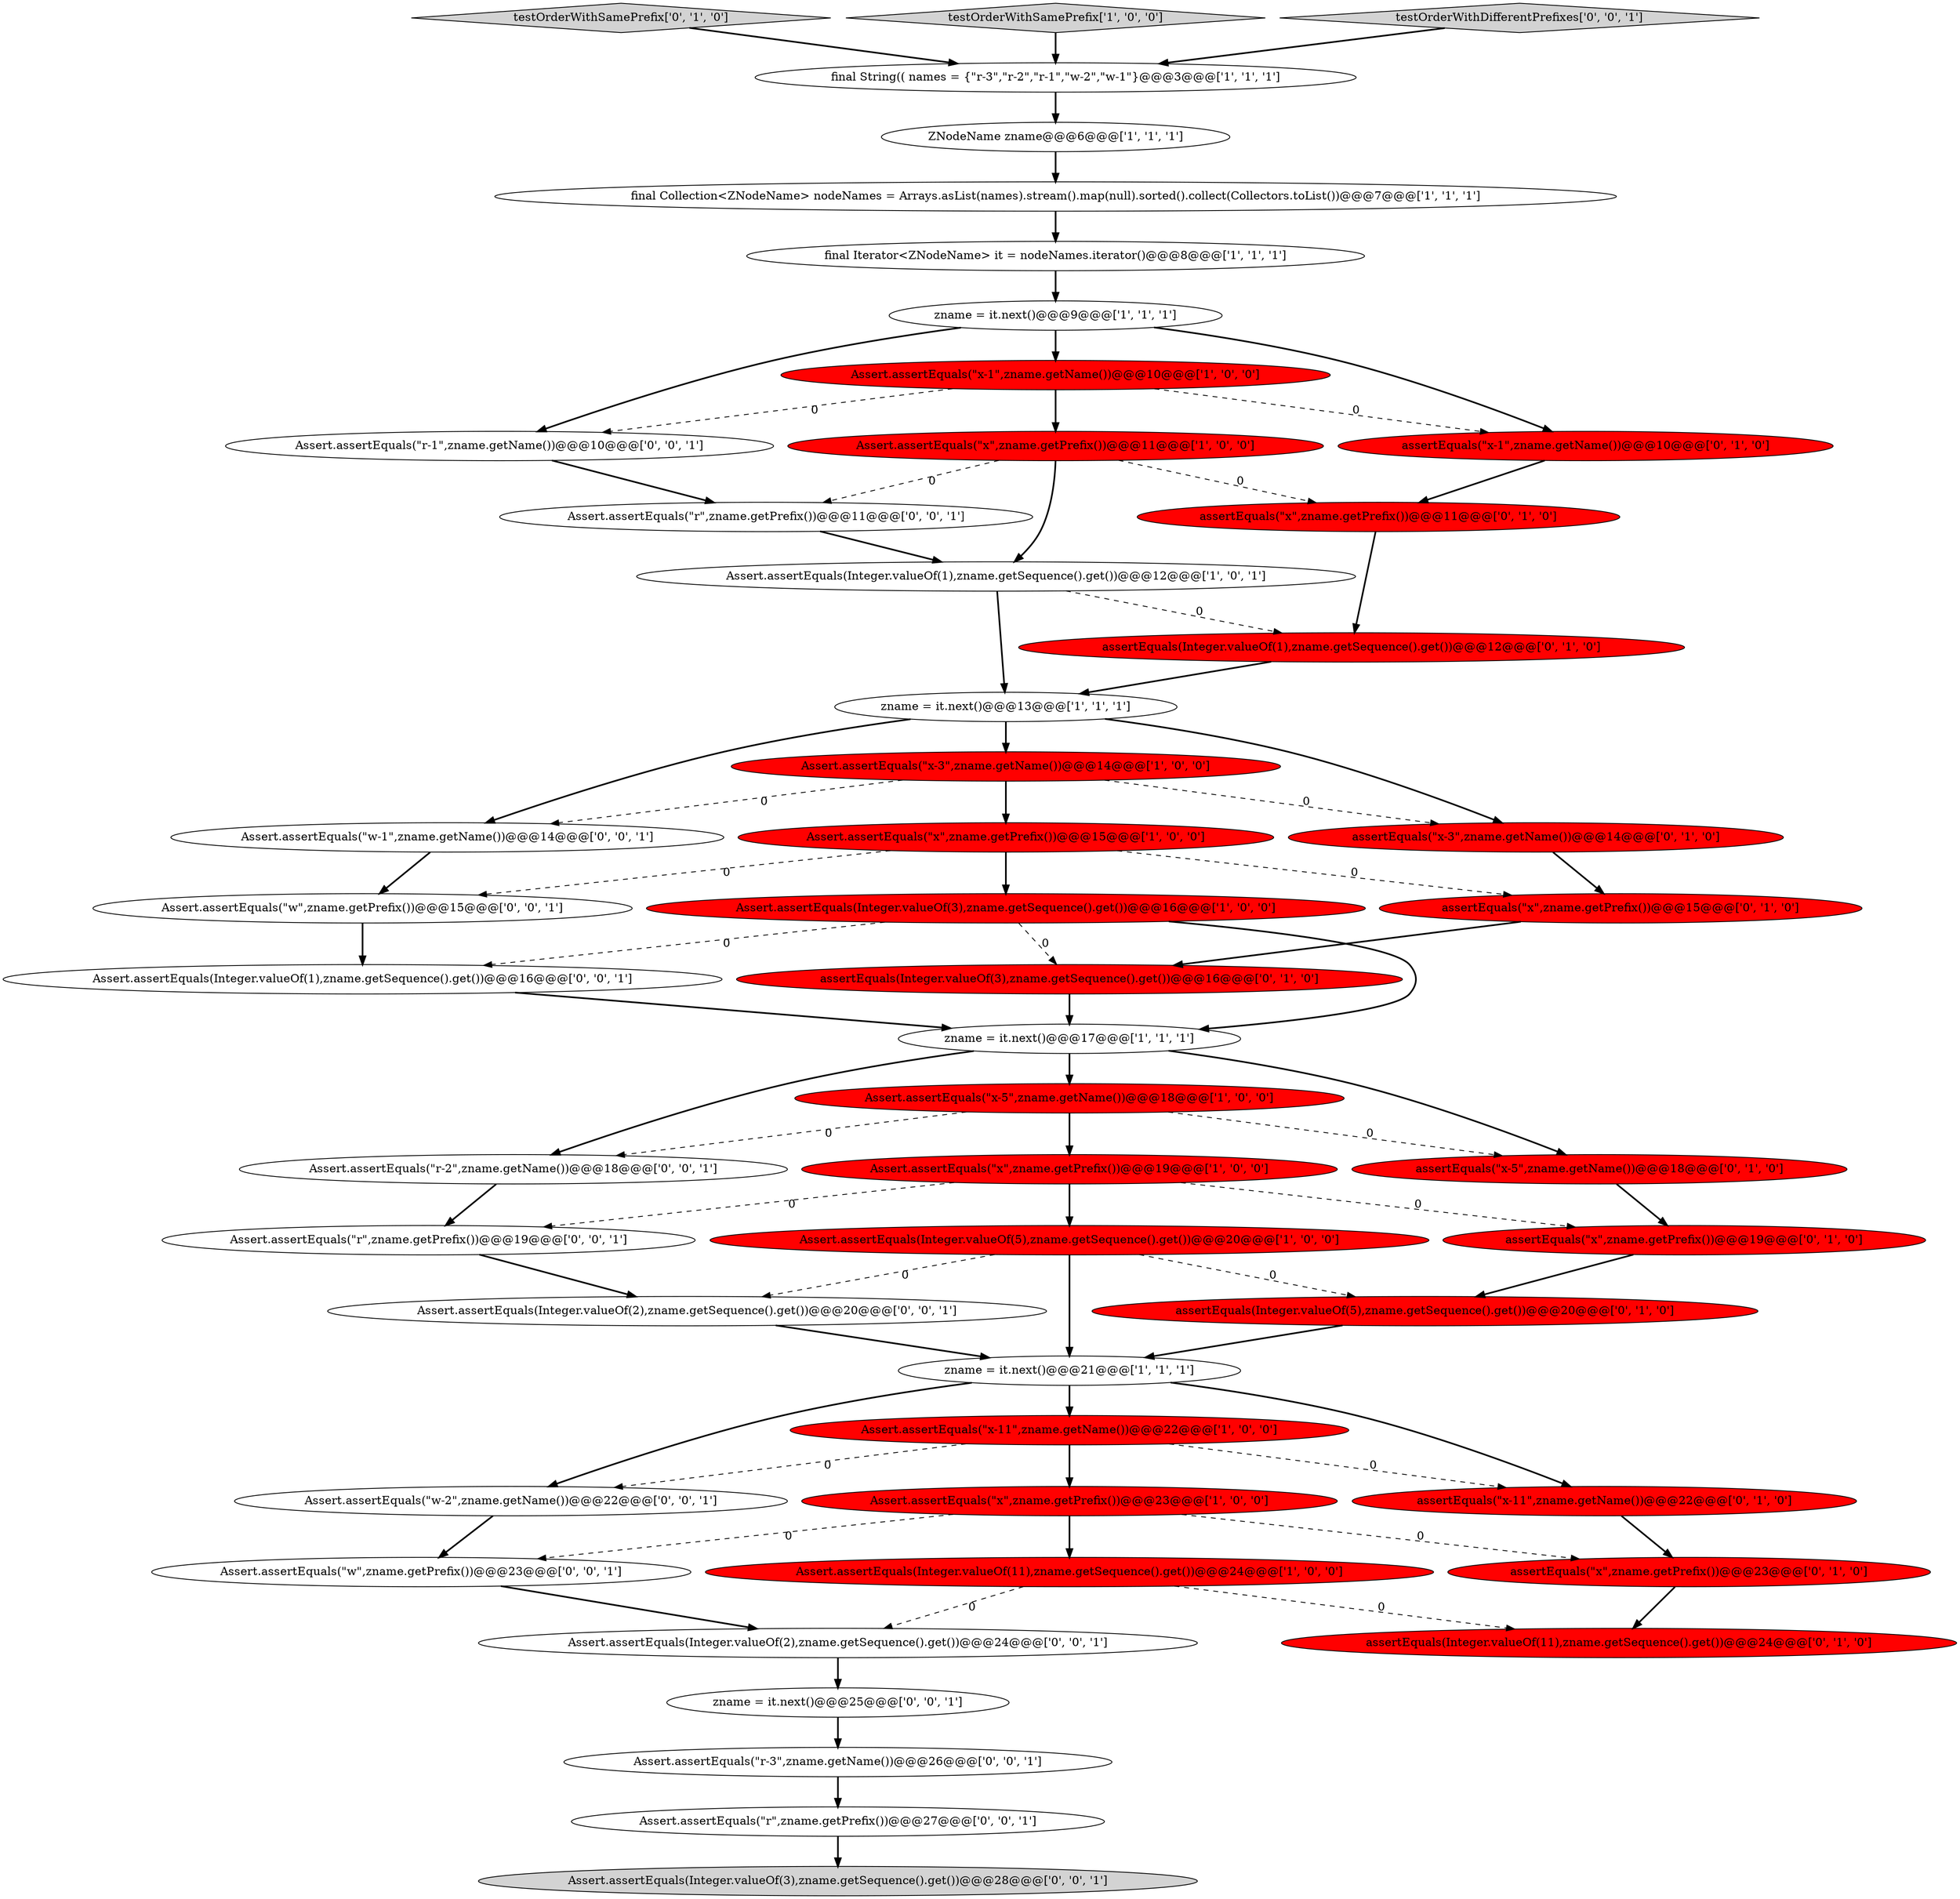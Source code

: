 digraph {
21 [style = filled, label = "assertEquals(Integer.valueOf(3),zname.getSequence().get())@@@16@@@['0', '1', '0']", fillcolor = red, shape = ellipse image = "AAA1AAABBB2BBB"];
5 [style = filled, label = "Assert.assertEquals(\"x-5\",zname.getName())@@@18@@@['1', '0', '0']", fillcolor = red, shape = ellipse image = "AAA1AAABBB1BBB"];
47 [style = filled, label = "Assert.assertEquals(\"w\",zname.getPrefix())@@@15@@@['0', '0', '1']", fillcolor = white, shape = ellipse image = "AAA0AAABBB3BBB"];
11 [style = filled, label = "final Collection<ZNodeName> nodeNames = Arrays.asList(names).stream().map(null).sorted().collect(Collectors.toList())@@@7@@@['1', '1', '1']", fillcolor = white, shape = ellipse image = "AAA0AAABBB1BBB"];
49 [style = filled, label = "Assert.assertEquals(\"w-1\",zname.getName())@@@14@@@['0', '0', '1']", fillcolor = white, shape = ellipse image = "AAA0AAABBB3BBB"];
0 [style = filled, label = "Assert.assertEquals(\"x-11\",zname.getName())@@@22@@@['1', '0', '0']", fillcolor = red, shape = ellipse image = "AAA1AAABBB1BBB"];
26 [style = filled, label = "assertEquals(\"x\",zname.getPrefix())@@@19@@@['0', '1', '0']", fillcolor = red, shape = ellipse image = "AAA1AAABBB2BBB"];
41 [style = filled, label = "Assert.assertEquals(Integer.valueOf(1),zname.getSequence().get())@@@16@@@['0', '0', '1']", fillcolor = white, shape = ellipse image = "AAA0AAABBB3BBB"];
12 [style = filled, label = "Assert.assertEquals(\"x\",zname.getPrefix())@@@19@@@['1', '0', '0']", fillcolor = red, shape = ellipse image = "AAA1AAABBB1BBB"];
29 [style = filled, label = "assertEquals(\"x\",zname.getPrefix())@@@23@@@['0', '1', '0']", fillcolor = red, shape = ellipse image = "AAA1AAABBB2BBB"];
33 [style = filled, label = "assertEquals(\"x-3\",zname.getName())@@@14@@@['0', '1', '0']", fillcolor = red, shape = ellipse image = "AAA1AAABBB2BBB"];
19 [style = filled, label = "zname = it.next()@@@21@@@['1', '1', '1']", fillcolor = white, shape = ellipse image = "AAA0AAABBB1BBB"];
20 [style = filled, label = "Assert.assertEquals(Integer.valueOf(5),zname.getSequence().get())@@@20@@@['1', '0', '0']", fillcolor = red, shape = ellipse image = "AAA1AAABBB1BBB"];
39 [style = filled, label = "Assert.assertEquals(\"r\",zname.getPrefix())@@@19@@@['0', '0', '1']", fillcolor = white, shape = ellipse image = "AAA0AAABBB3BBB"];
28 [style = filled, label = "assertEquals(Integer.valueOf(5),zname.getSequence().get())@@@20@@@['0', '1', '0']", fillcolor = red, shape = ellipse image = "AAA1AAABBB2BBB"];
32 [style = filled, label = "testOrderWithSamePrefix['0', '1', '0']", fillcolor = lightgray, shape = diamond image = "AAA0AAABBB2BBB"];
10 [style = filled, label = "testOrderWithSamePrefix['1', '0', '0']", fillcolor = lightgray, shape = diamond image = "AAA0AAABBB1BBB"];
22 [style = filled, label = "assertEquals(\"x-11\",zname.getName())@@@22@@@['0', '1', '0']", fillcolor = red, shape = ellipse image = "AAA1AAABBB2BBB"];
31 [style = filled, label = "assertEquals(\"x\",zname.getPrefix())@@@11@@@['0', '1', '0']", fillcolor = red, shape = ellipse image = "AAA1AAABBB2BBB"];
6 [style = filled, label = "final String(( names = {\"r-3\",\"r-2\",\"r-1\",\"w-2\",\"w-1\"}@@@3@@@['1', '1', '1']", fillcolor = white, shape = ellipse image = "AAA0AAABBB1BBB"];
3 [style = filled, label = "ZNodeName zname@@@6@@@['1', '1', '1']", fillcolor = white, shape = ellipse image = "AAA0AAABBB1BBB"];
38 [style = filled, label = "Assert.assertEquals(\"w\",zname.getPrefix())@@@23@@@['0', '0', '1']", fillcolor = white, shape = ellipse image = "AAA0AAABBB3BBB"];
35 [style = filled, label = "testOrderWithDifferentPrefixes['0', '0', '1']", fillcolor = lightgray, shape = diamond image = "AAA0AAABBB3BBB"];
16 [style = filled, label = "Assert.assertEquals(\"x\",zname.getPrefix())@@@11@@@['1', '0', '0']", fillcolor = red, shape = ellipse image = "AAA1AAABBB1BBB"];
40 [style = filled, label = "Assert.assertEquals(\"r\",zname.getPrefix())@@@11@@@['0', '0', '1']", fillcolor = white, shape = ellipse image = "AAA0AAABBB3BBB"];
2 [style = filled, label = "zname = it.next()@@@9@@@['1', '1', '1']", fillcolor = white, shape = ellipse image = "AAA0AAABBB1BBB"];
24 [style = filled, label = "assertEquals(Integer.valueOf(1),zname.getSequence().get())@@@12@@@['0', '1', '0']", fillcolor = red, shape = ellipse image = "AAA1AAABBB2BBB"];
27 [style = filled, label = "assertEquals(\"x-1\",zname.getName())@@@10@@@['0', '1', '0']", fillcolor = red, shape = ellipse image = "AAA1AAABBB2BBB"];
25 [style = filled, label = "assertEquals(\"x\",zname.getPrefix())@@@15@@@['0', '1', '0']", fillcolor = red, shape = ellipse image = "AAA1AAABBB2BBB"];
44 [style = filled, label = "Assert.assertEquals(Integer.valueOf(3),zname.getSequence().get())@@@28@@@['0', '0', '1']", fillcolor = lightgray, shape = ellipse image = "AAA0AAABBB3BBB"];
4 [style = filled, label = "Assert.assertEquals(\"x-3\",zname.getName())@@@14@@@['1', '0', '0']", fillcolor = red, shape = ellipse image = "AAA1AAABBB1BBB"];
30 [style = filled, label = "assertEquals(\"x-5\",zname.getName())@@@18@@@['0', '1', '0']", fillcolor = red, shape = ellipse image = "AAA1AAABBB2BBB"];
37 [style = filled, label = "Assert.assertEquals(\"w-2\",zname.getName())@@@22@@@['0', '0', '1']", fillcolor = white, shape = ellipse image = "AAA0AAABBB3BBB"];
48 [style = filled, label = "Assert.assertEquals(Integer.valueOf(2),zname.getSequence().get())@@@20@@@['0', '0', '1']", fillcolor = white, shape = ellipse image = "AAA0AAABBB3BBB"];
45 [style = filled, label = "Assert.assertEquals(\"r-1\",zname.getName())@@@10@@@['0', '0', '1']", fillcolor = white, shape = ellipse image = "AAA0AAABBB3BBB"];
15 [style = filled, label = "zname = it.next()@@@13@@@['1', '1', '1']", fillcolor = white, shape = ellipse image = "AAA0AAABBB1BBB"];
14 [style = filled, label = "final Iterator<ZNodeName> it = nodeNames.iterator()@@@8@@@['1', '1', '1']", fillcolor = white, shape = ellipse image = "AAA0AAABBB1BBB"];
1 [style = filled, label = "Assert.assertEquals(Integer.valueOf(11),zname.getSequence().get())@@@24@@@['1', '0', '0']", fillcolor = red, shape = ellipse image = "AAA1AAABBB1BBB"];
9 [style = filled, label = "Assert.assertEquals(Integer.valueOf(3),zname.getSequence().get())@@@16@@@['1', '0', '0']", fillcolor = red, shape = ellipse image = "AAA1AAABBB1BBB"];
13 [style = filled, label = "Assert.assertEquals(\"x-1\",zname.getName())@@@10@@@['1', '0', '0']", fillcolor = red, shape = ellipse image = "AAA1AAABBB1BBB"];
36 [style = filled, label = "zname = it.next()@@@25@@@['0', '0', '1']", fillcolor = white, shape = ellipse image = "AAA0AAABBB3BBB"];
46 [style = filled, label = "Assert.assertEquals(\"r-3\",zname.getName())@@@26@@@['0', '0', '1']", fillcolor = white, shape = ellipse image = "AAA0AAABBB3BBB"];
23 [style = filled, label = "assertEquals(Integer.valueOf(11),zname.getSequence().get())@@@24@@@['0', '1', '0']", fillcolor = red, shape = ellipse image = "AAA1AAABBB2BBB"];
42 [style = filled, label = "Assert.assertEquals(\"r-2\",zname.getName())@@@18@@@['0', '0', '1']", fillcolor = white, shape = ellipse image = "AAA0AAABBB3BBB"];
43 [style = filled, label = "Assert.assertEquals(Integer.valueOf(2),zname.getSequence().get())@@@24@@@['0', '0', '1']", fillcolor = white, shape = ellipse image = "AAA0AAABBB3BBB"];
17 [style = filled, label = "Assert.assertEquals(Integer.valueOf(1),zname.getSequence().get())@@@12@@@['1', '0', '1']", fillcolor = white, shape = ellipse image = "AAA0AAABBB1BBB"];
8 [style = filled, label = "Assert.assertEquals(\"x\",zname.getPrefix())@@@23@@@['1', '0', '0']", fillcolor = red, shape = ellipse image = "AAA1AAABBB1BBB"];
34 [style = filled, label = "Assert.assertEquals(\"r\",zname.getPrefix())@@@27@@@['0', '0', '1']", fillcolor = white, shape = ellipse image = "AAA0AAABBB3BBB"];
7 [style = filled, label = "Assert.assertEquals(\"x\",zname.getPrefix())@@@15@@@['1', '0', '0']", fillcolor = red, shape = ellipse image = "AAA1AAABBB1BBB"];
18 [style = filled, label = "zname = it.next()@@@17@@@['1', '1', '1']", fillcolor = white, shape = ellipse image = "AAA0AAABBB1BBB"];
6->3 [style = bold, label=""];
15->49 [style = bold, label=""];
39->48 [style = bold, label=""];
0->37 [style = dashed, label="0"];
46->34 [style = bold, label=""];
45->40 [style = bold, label=""];
16->31 [style = dashed, label="0"];
1->43 [style = dashed, label="0"];
11->14 [style = bold, label=""];
35->6 [style = bold, label=""];
17->24 [style = dashed, label="0"];
31->24 [style = bold, label=""];
30->26 [style = bold, label=""];
42->39 [style = bold, label=""];
43->36 [style = bold, label=""];
3->11 [style = bold, label=""];
22->29 [style = bold, label=""];
12->20 [style = bold, label=""];
18->30 [style = bold, label=""];
27->31 [style = bold, label=""];
20->28 [style = dashed, label="0"];
5->42 [style = dashed, label="0"];
4->49 [style = dashed, label="0"];
20->48 [style = dashed, label="0"];
16->17 [style = bold, label=""];
29->23 [style = bold, label=""];
4->33 [style = dashed, label="0"];
10->6 [style = bold, label=""];
13->16 [style = bold, label=""];
21->18 [style = bold, label=""];
4->7 [style = bold, label=""];
32->6 [style = bold, label=""];
19->0 [style = bold, label=""];
19->37 [style = bold, label=""];
0->22 [style = dashed, label="0"];
2->13 [style = bold, label=""];
49->47 [style = bold, label=""];
12->26 [style = dashed, label="0"];
7->9 [style = bold, label=""];
8->1 [style = bold, label=""];
13->45 [style = dashed, label="0"];
36->46 [style = bold, label=""];
9->18 [style = bold, label=""];
13->27 [style = dashed, label="0"];
5->12 [style = bold, label=""];
33->25 [style = bold, label=""];
9->21 [style = dashed, label="0"];
8->38 [style = dashed, label="0"];
5->30 [style = dashed, label="0"];
37->38 [style = bold, label=""];
18->5 [style = bold, label=""];
12->39 [style = dashed, label="0"];
15->4 [style = bold, label=""];
17->15 [style = bold, label=""];
0->8 [style = bold, label=""];
28->19 [style = bold, label=""];
2->45 [style = bold, label=""];
2->27 [style = bold, label=""];
40->17 [style = bold, label=""];
47->41 [style = bold, label=""];
48->19 [style = bold, label=""];
34->44 [style = bold, label=""];
18->42 [style = bold, label=""];
14->2 [style = bold, label=""];
7->25 [style = dashed, label="0"];
9->41 [style = dashed, label="0"];
26->28 [style = bold, label=""];
20->19 [style = bold, label=""];
19->22 [style = bold, label=""];
41->18 [style = bold, label=""];
1->23 [style = dashed, label="0"];
8->29 [style = dashed, label="0"];
16->40 [style = dashed, label="0"];
38->43 [style = bold, label=""];
25->21 [style = bold, label=""];
15->33 [style = bold, label=""];
7->47 [style = dashed, label="0"];
24->15 [style = bold, label=""];
}
